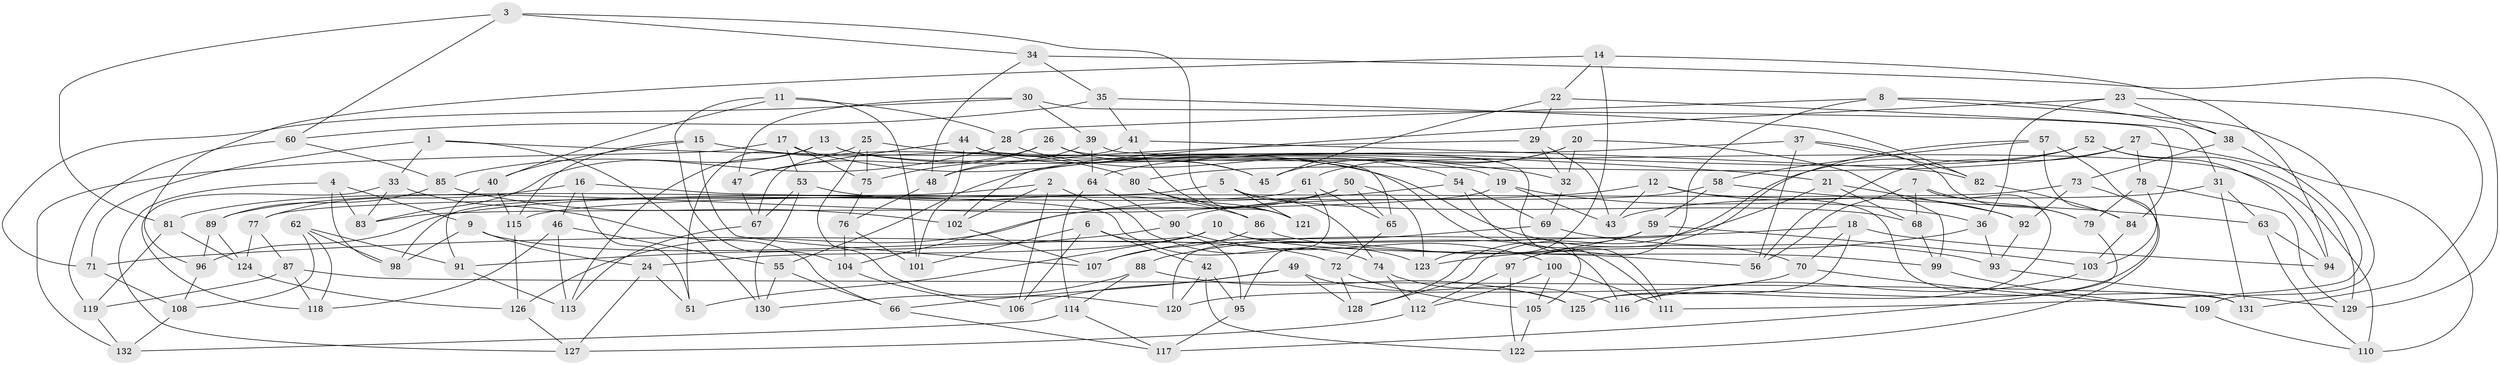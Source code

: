 // Generated by graph-tools (version 1.1) at 2025/57/03/09/25 04:57:56]
// undirected, 132 vertices, 264 edges
graph export_dot {
graph [start="1"]
  node [color=gray90,style=filled];
  1;
  2;
  3;
  4;
  5;
  6;
  7;
  8;
  9;
  10;
  11;
  12;
  13;
  14;
  15;
  16;
  17;
  18;
  19;
  20;
  21;
  22;
  23;
  24;
  25;
  26;
  27;
  28;
  29;
  30;
  31;
  32;
  33;
  34;
  35;
  36;
  37;
  38;
  39;
  40;
  41;
  42;
  43;
  44;
  45;
  46;
  47;
  48;
  49;
  50;
  51;
  52;
  53;
  54;
  55;
  56;
  57;
  58;
  59;
  60;
  61;
  62;
  63;
  64;
  65;
  66;
  67;
  68;
  69;
  70;
  71;
  72;
  73;
  74;
  75;
  76;
  77;
  78;
  79;
  80;
  81;
  82;
  83;
  84;
  85;
  86;
  87;
  88;
  89;
  90;
  91;
  92;
  93;
  94;
  95;
  96;
  97;
  98;
  99;
  100;
  101;
  102;
  103;
  104;
  105;
  106;
  107;
  108;
  109;
  110;
  111;
  112;
  113;
  114;
  115;
  116;
  117;
  118;
  119;
  120;
  121;
  122;
  123;
  124;
  125;
  126;
  127;
  128;
  129;
  130;
  131;
  132;
  1 -- 21;
  1 -- 71;
  1 -- 33;
  1 -- 130;
  2 -- 102;
  2 -- 89;
  2 -- 123;
  2 -- 106;
  3 -- 121;
  3 -- 34;
  3 -- 60;
  3 -- 81;
  4 -- 9;
  4 -- 98;
  4 -- 83;
  4 -- 127;
  5 -- 77;
  5 -- 74;
  5 -- 121;
  5 -- 68;
  6 -- 95;
  6 -- 106;
  6 -- 101;
  6 -- 42;
  7 -- 68;
  7 -- 56;
  7 -- 79;
  7 -- 125;
  8 -- 38;
  8 -- 28;
  8 -- 97;
  8 -- 109;
  9 -- 98;
  9 -- 72;
  9 -- 24;
  10 -- 24;
  10 -- 56;
  10 -- 51;
  10 -- 116;
  11 -- 101;
  11 -- 104;
  11 -- 40;
  11 -- 28;
  12 -- 43;
  12 -- 96;
  12 -- 92;
  12 -- 131;
  13 -- 83;
  13 -- 19;
  13 -- 105;
  13 -- 113;
  14 -- 123;
  14 -- 94;
  14 -- 96;
  14 -- 22;
  15 -- 40;
  15 -- 115;
  15 -- 80;
  15 -- 107;
  16 -- 77;
  16 -- 74;
  16 -- 51;
  16 -- 46;
  17 -- 132;
  17 -- 53;
  17 -- 75;
  17 -- 70;
  18 -- 125;
  18 -- 71;
  18 -- 70;
  18 -- 94;
  19 -- 43;
  19 -- 83;
  19 -- 36;
  20 -- 61;
  20 -- 45;
  20 -- 32;
  20 -- 99;
  21 -- 92;
  21 -- 68;
  21 -- 120;
  22 -- 29;
  22 -- 31;
  22 -- 45;
  23 -- 38;
  23 -- 36;
  23 -- 131;
  23 -- 102;
  24 -- 127;
  24 -- 51;
  25 -- 51;
  25 -- 75;
  25 -- 120;
  25 -- 32;
  26 -- 75;
  26 -- 45;
  26 -- 110;
  26 -- 47;
  27 -- 56;
  27 -- 110;
  27 -- 78;
  27 -- 80;
  28 -- 85;
  28 -- 54;
  29 -- 43;
  29 -- 32;
  29 -- 48;
  30 -- 39;
  30 -- 84;
  30 -- 71;
  30 -- 47;
  31 -- 43;
  31 -- 63;
  31 -- 131;
  32 -- 69;
  33 -- 118;
  33 -- 83;
  33 -- 66;
  34 -- 129;
  34 -- 35;
  34 -- 48;
  35 -- 41;
  35 -- 82;
  35 -- 60;
  36 -- 93;
  36 -- 123;
  37 -- 56;
  37 -- 55;
  37 -- 79;
  37 -- 82;
  38 -- 111;
  38 -- 73;
  39 -- 64;
  39 -- 111;
  39 -- 48;
  40 -- 91;
  40 -- 115;
  41 -- 67;
  41 -- 82;
  41 -- 121;
  42 -- 95;
  42 -- 120;
  42 -- 122;
  44 -- 47;
  44 -- 65;
  44 -- 101;
  44 -- 45;
  46 -- 118;
  46 -- 55;
  46 -- 113;
  47 -- 67;
  48 -- 76;
  49 -- 106;
  49 -- 128;
  49 -- 66;
  49 -- 116;
  50 -- 81;
  50 -- 65;
  50 -- 104;
  50 -- 123;
  52 -- 94;
  52 -- 129;
  52 -- 64;
  52 -- 128;
  53 -- 67;
  53 -- 86;
  53 -- 130;
  54 -- 126;
  54 -- 69;
  54 -- 111;
  55 -- 130;
  55 -- 66;
  57 -- 84;
  57 -- 97;
  57 -- 58;
  57 -- 116;
  58 -- 59;
  58 -- 90;
  58 -- 63;
  59 -- 128;
  59 -- 88;
  59 -- 103;
  60 -- 119;
  60 -- 85;
  61 -- 95;
  61 -- 65;
  61 -- 98;
  62 -- 108;
  62 -- 98;
  62 -- 118;
  62 -- 91;
  63 -- 94;
  63 -- 110;
  64 -- 90;
  64 -- 114;
  65 -- 72;
  66 -- 117;
  67 -- 113;
  68 -- 99;
  69 -- 107;
  69 -- 93;
  70 -- 120;
  70 -- 109;
  71 -- 108;
  72 -- 105;
  72 -- 128;
  73 -- 92;
  73 -- 122;
  73 -- 115;
  74 -- 125;
  74 -- 112;
  75 -- 76;
  76 -- 101;
  76 -- 104;
  77 -- 87;
  77 -- 124;
  78 -- 129;
  78 -- 79;
  78 -- 103;
  79 -- 117;
  80 -- 121;
  80 -- 86;
  81 -- 119;
  81 -- 124;
  82 -- 84;
  84 -- 103;
  85 -- 102;
  85 -- 89;
  86 -- 107;
  86 -- 99;
  87 -- 119;
  87 -- 131;
  87 -- 118;
  88 -- 125;
  88 -- 114;
  88 -- 130;
  89 -- 96;
  89 -- 124;
  90 -- 91;
  90 -- 100;
  91 -- 113;
  92 -- 93;
  93 -- 129;
  95 -- 117;
  96 -- 108;
  97 -- 112;
  97 -- 122;
  99 -- 109;
  100 -- 105;
  100 -- 112;
  100 -- 111;
  102 -- 107;
  103 -- 116;
  104 -- 106;
  105 -- 122;
  108 -- 132;
  109 -- 110;
  112 -- 127;
  114 -- 132;
  114 -- 117;
  115 -- 126;
  119 -- 132;
  124 -- 126;
  126 -- 127;
}
